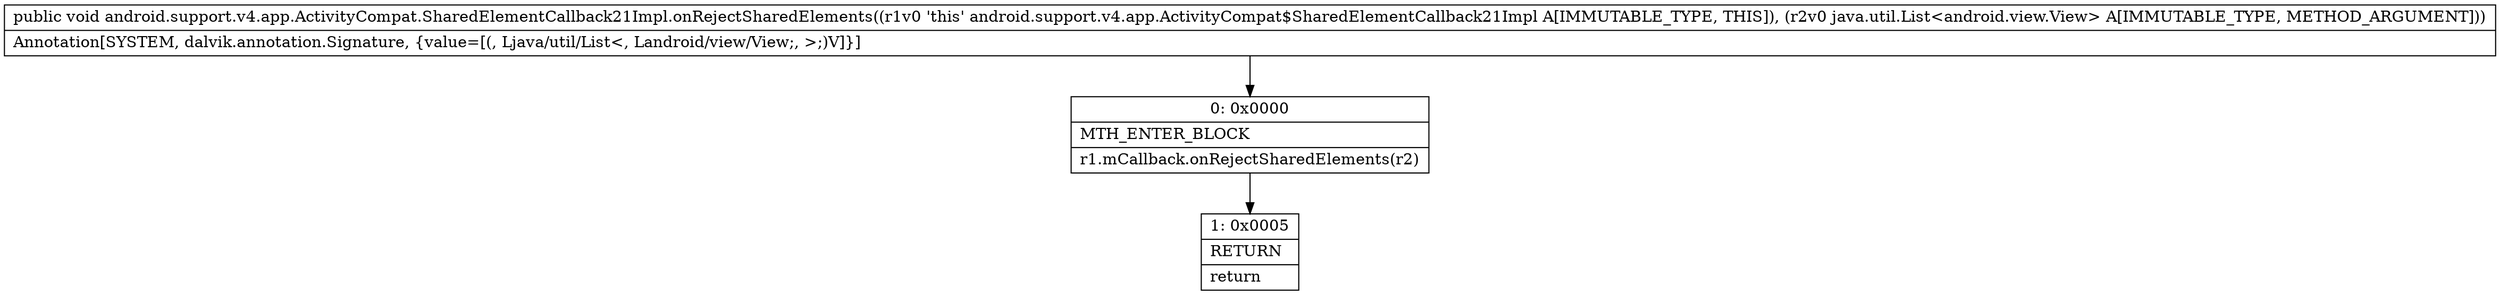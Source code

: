 digraph "CFG forandroid.support.v4.app.ActivityCompat.SharedElementCallback21Impl.onRejectSharedElements(Ljava\/util\/List;)V" {
Node_0 [shape=record,label="{0\:\ 0x0000|MTH_ENTER_BLOCK\l|r1.mCallback.onRejectSharedElements(r2)\l}"];
Node_1 [shape=record,label="{1\:\ 0x0005|RETURN\l|return\l}"];
MethodNode[shape=record,label="{public void android.support.v4.app.ActivityCompat.SharedElementCallback21Impl.onRejectSharedElements((r1v0 'this' android.support.v4.app.ActivityCompat$SharedElementCallback21Impl A[IMMUTABLE_TYPE, THIS]), (r2v0 java.util.List\<android.view.View\> A[IMMUTABLE_TYPE, METHOD_ARGUMENT]))  | Annotation[SYSTEM, dalvik.annotation.Signature, \{value=[(, Ljava\/util\/List\<, Landroid\/view\/View;, \>;)V]\}]\l}"];
MethodNode -> Node_0;
Node_0 -> Node_1;
}

